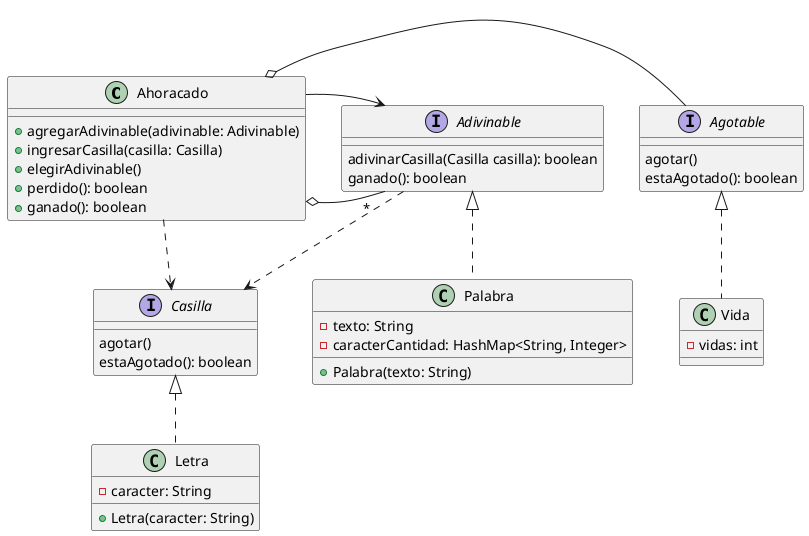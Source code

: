 @startuml
class Ahoracado {
    + agregarAdivinable(adivinable: Adivinable)
    + ingresarCasilla(casilla: Casilla)
    + elegirAdivinable()
    + perdido(): boolean
    + ganado(): boolean
}
Ahoracado o- "*" Adivinable
Ahoracado o- Agotable
Ahoracado -> Adivinable
Ahoracado ..> Casilla

interface Adivinable {
    adivinarCasilla(Casilla casilla): boolean
    ganado(): boolean
}
Adivinable ..> Casilla

class Palabra implements Adivinable {
    - texto: String
    - caracterCantidad: HashMap<String, Integer>
    + Palabra(texto: String)
}

interface Casilla {
    agotar()
    estaAgotado(): boolean
}

class Letra implements Casilla {
    - caracter: String
    + Letra(caracter: String)
}

interface Agotable {
    agotar()
    estaAgotado(): boolean
}

class Vida implements Agotable {
    - vidas: int
}
@enduml